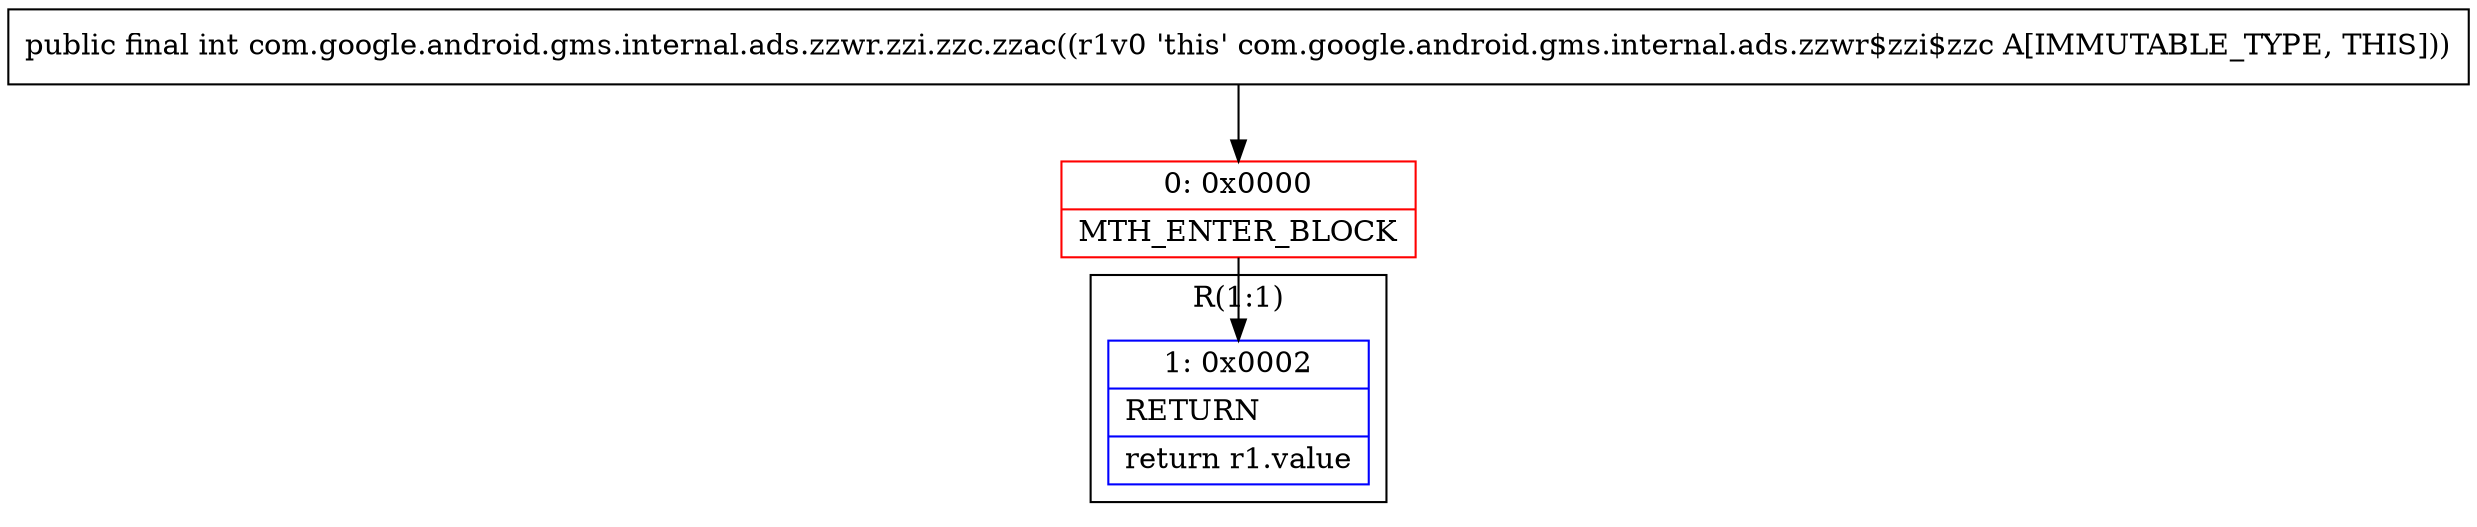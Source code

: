 digraph "CFG forcom.google.android.gms.internal.ads.zzwr.zzi.zzc.zzac()I" {
subgraph cluster_Region_820977290 {
label = "R(1:1)";
node [shape=record,color=blue];
Node_1 [shape=record,label="{1\:\ 0x0002|RETURN\l|return r1.value\l}"];
}
Node_0 [shape=record,color=red,label="{0\:\ 0x0000|MTH_ENTER_BLOCK\l}"];
MethodNode[shape=record,label="{public final int com.google.android.gms.internal.ads.zzwr.zzi.zzc.zzac((r1v0 'this' com.google.android.gms.internal.ads.zzwr$zzi$zzc A[IMMUTABLE_TYPE, THIS])) }"];
MethodNode -> Node_0;
Node_0 -> Node_1;
}

